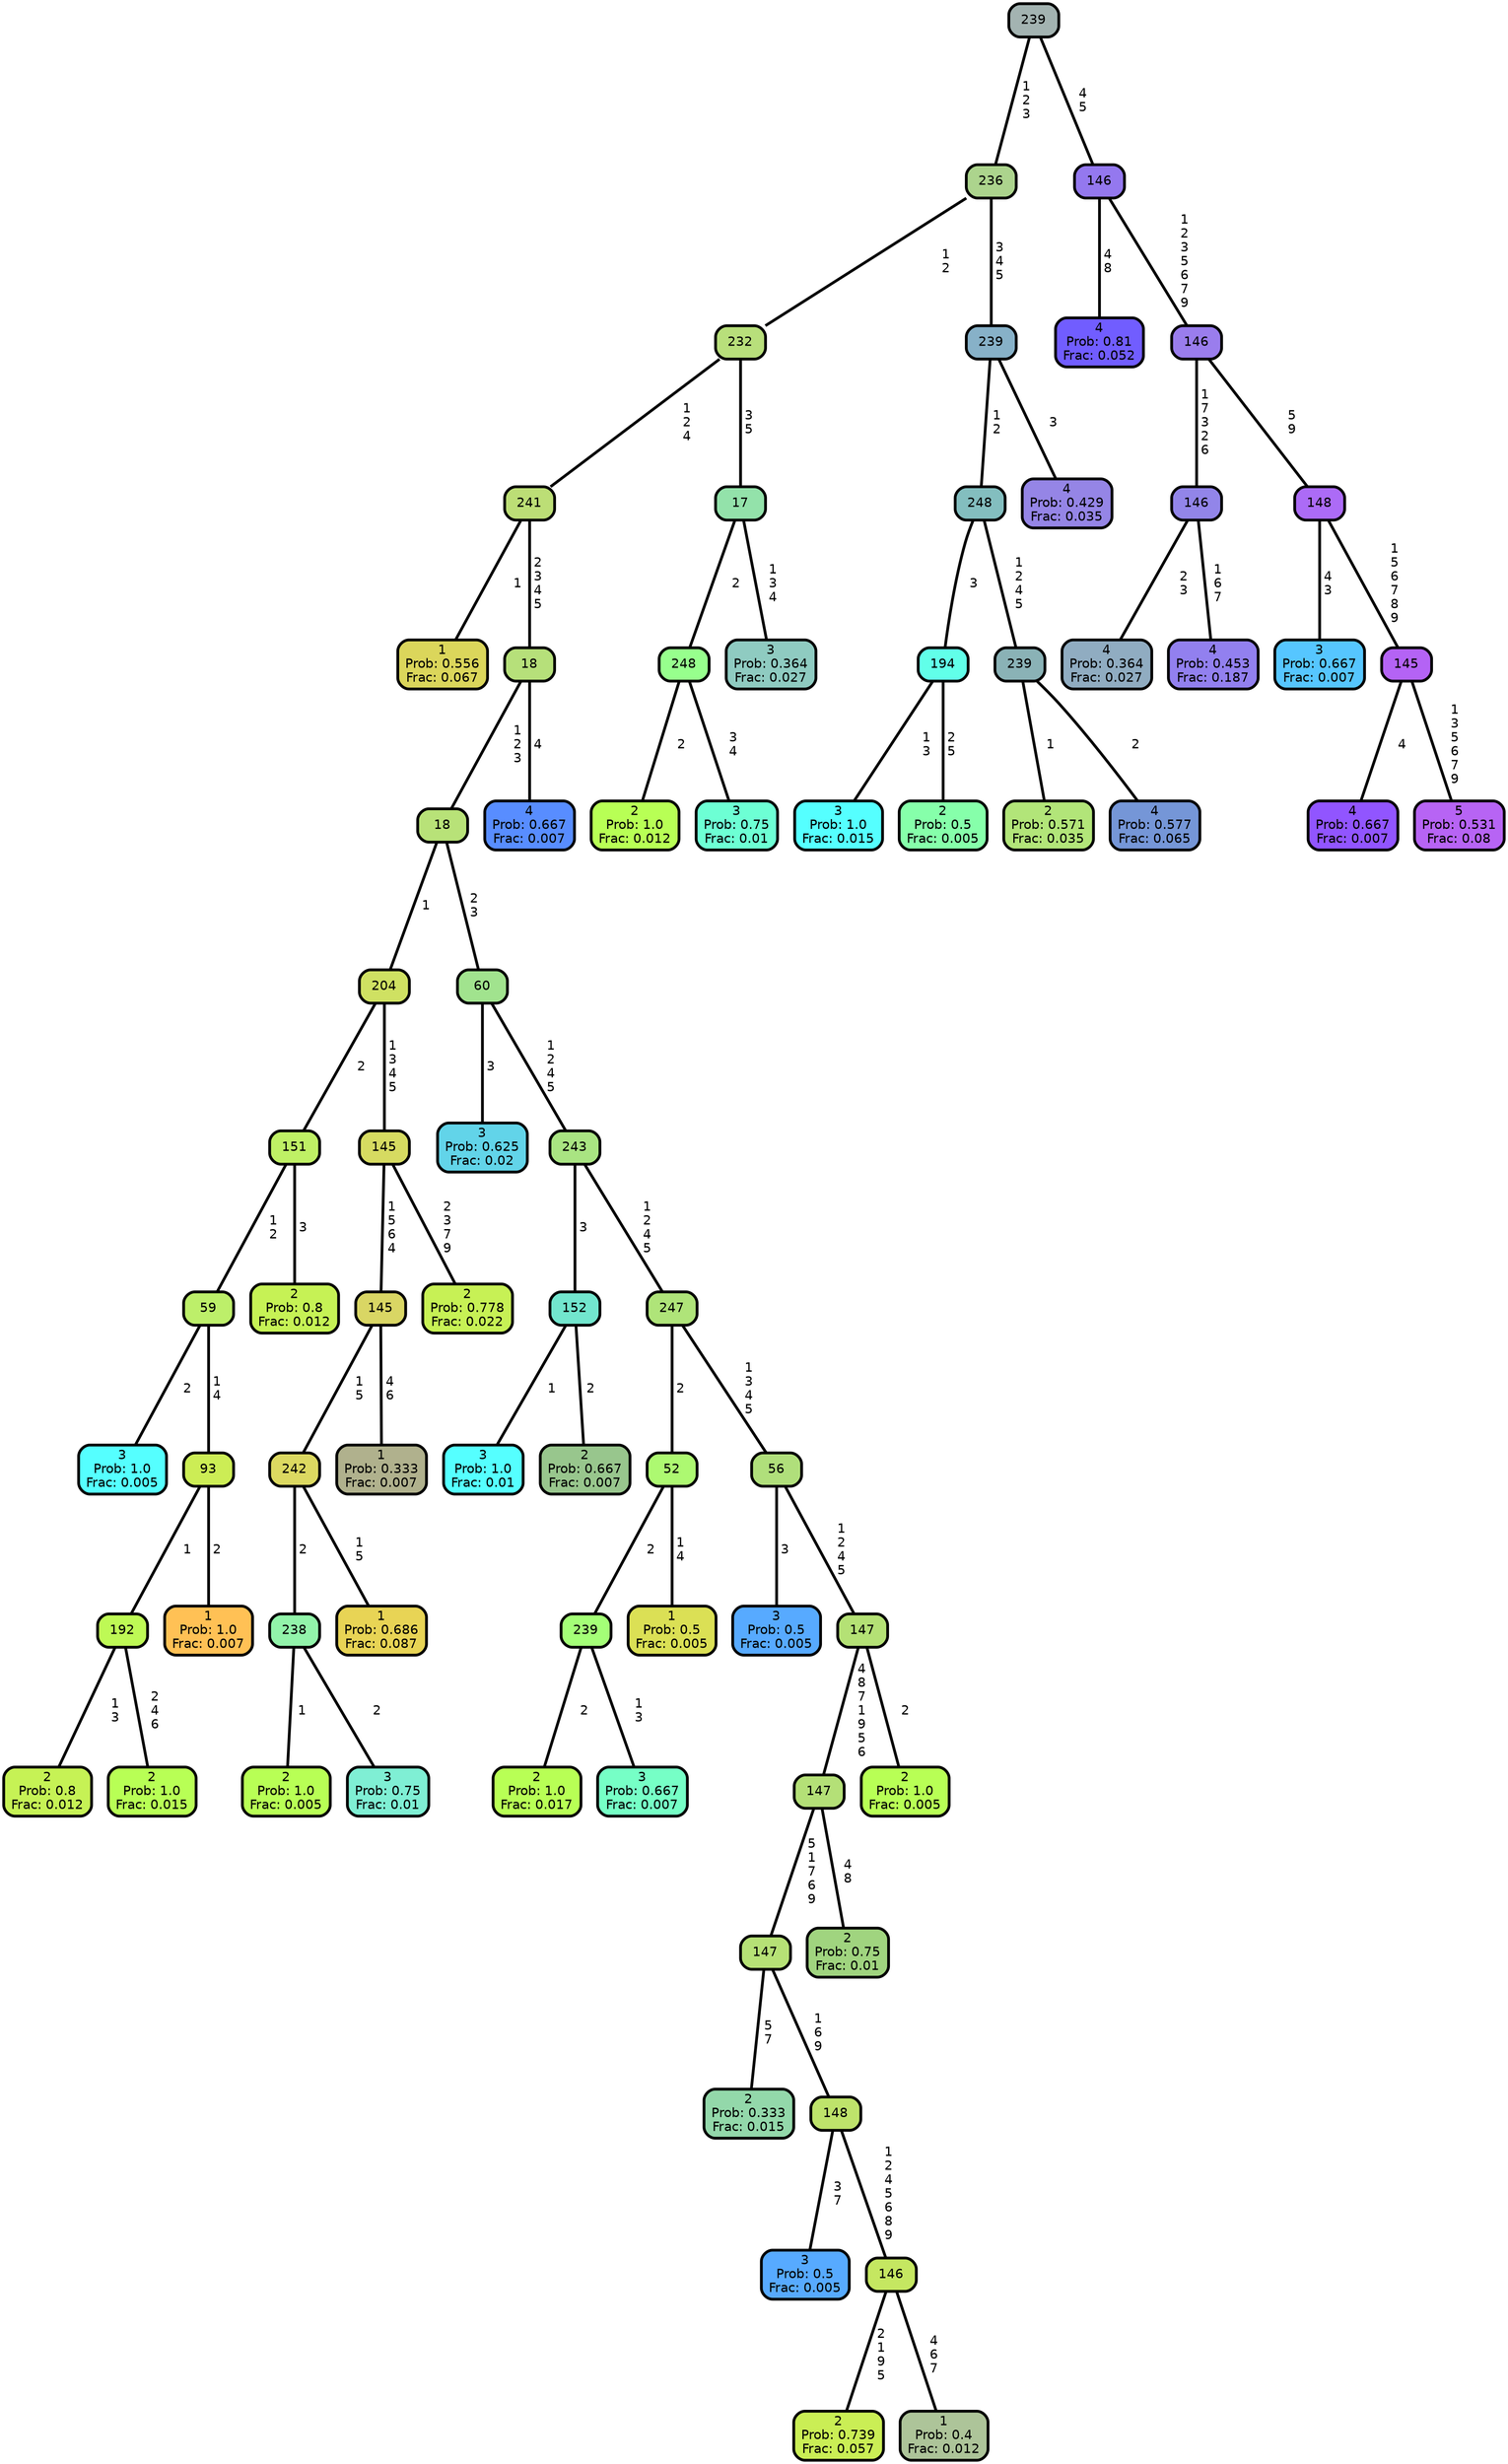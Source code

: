 graph Tree {
node [shape=box, style="filled, rounded",color="black",penwidth="3",fontcolor="black",                 fontname=helvetica] ;
graph [ranksep="0 equally", splines=straight,                 bgcolor=transparent, dpi=200] ;
edge [fontname=helvetica, color=black] ;
0 [label="1
Prob: 0.556
Frac: 0.067", fillcolor="#dbd65b"] ;
1 [label="241", fillcolor="#bcde76"] ;
2 [label="3
Prob: 1.0
Frac: 0.005", fillcolor="#55ffff"] ;
3 [label="59", fillcolor="#bdef6a"] ;
4 [label="2
Prob: 0.8
Frac: 0.012", fillcolor="#c6f255"] ;
5 [label="192", fillcolor="#bef955"] ;
6 [label="2
Prob: 1.0
Frac: 0.015", fillcolor="#b8ff55"] ;
7 [label="93", fillcolor="#cced55"] ;
8 [label="1
Prob: 1.0
Frac: 0.007", fillcolor="#ffc155"] ;
9 [label="151", fillcolor="#bff065"] ;
10 [label="2
Prob: 0.8
Frac: 0.012", fillcolor="#c6f255"] ;
11 [label="204", fillcolor="#cfe162"] ;
12 [label="2
Prob: 1.0
Frac: 0.005", fillcolor="#b8ff55"] ;
13 [label="238", fillcolor="#92f4aa"] ;
14 [label="3
Prob: 0.75
Frac: 0.01", fillcolor="#7fefd4"] ;
15 [label="242", fillcolor="#dcd961"] ;
16 [label="1
Prob: 0.686
Frac: 0.087", fillcolor="#e8d455"] ;
17 [label="145", fillcolor="#d9d664"] ;
18 [label="1
Prob: 0.333
Frac: 0.007", fillcolor="#b0b18d"] ;
19 [label="145", fillcolor="#d6db61"] ;
20 [label="2
Prob: 0.778
Frac: 0.022", fillcolor="#c7f155"] ;
21 [label="18", fillcolor="#b8e278"] ;
22 [label="3
Prob: 0.625
Frac: 0.02", fillcolor="#62d4e9"] ;
23 [label="60", fillcolor="#a1e38e"] ;
24 [label="3
Prob: 1.0
Frac: 0.01", fillcolor="#55ffff"] ;
25 [label="152", fillcolor="#72e6ce"] ;
26 [label="2
Prob: 0.667
Frac: 0.007", fillcolor="#98c68d"] ;
27 [label="243", fillcolor="#a9e482"] ;
28 [label="2
Prob: 1.0
Frac: 0.017", fillcolor="#b8ff55"] ;
29 [label="239", fillcolor="#a4ff77"] ;
30 [label="3
Prob: 0.667
Frac: 0.007", fillcolor="#76ffc6"] ;
31 [label="52", fillcolor="#adf971"] ;
32 [label="1
Prob: 0.5
Frac: 0.005", fillcolor="#dbe055"] ;
33 [label="247", fillcolor="#afe479"] ;
34 [label="3
Prob: 0.5
Frac: 0.005", fillcolor="#57aaff"] ;
35 [label="56", fillcolor="#b0df7b"] ;
36 [label="2
Prob: 0.333
Frac: 0.015", fillcolor="#93d8aa"] ;
37 [label="147", fillcolor="#b6e176"] ;
38 [label="3
Prob: 0.5
Frac: 0.005", fillcolor="#57aaff"] ;
39 [label="148", fillcolor="#bee36b"] ;
40 [label="2
Prob: 0.739
Frac: 0.057", fillcolor="#caee55"] ;
41 [label="146", fillcolor="#c5e761"] ;
42 [label="1
Prob: 0.4
Frac: 0.012", fillcolor="#adc499"] ;
43 [label="147", fillcolor="#b4e077"] ;
44 [label="2
Prob: 0.75
Frac: 0.01", fillcolor="#a0d47f"] ;
45 [label="147", fillcolor="#b4e175"] ;
46 [label="2
Prob: 1.0
Frac: 0.005", fillcolor="#b8ff55"] ;
47 [label="18", fillcolor="#b6e07a"] ;
48 [label="4
Prob: 0.667
Frac: 0.007", fillcolor="#588dff"] ;
49 [label="232", fillcolor="#b8df7b"] ;
50 [label="2
Prob: 1.0
Frac: 0.012", fillcolor="#b8ff55"] ;
51 [label="248", fillcolor="#97ff8d"] ;
52 [label="3
Prob: 0.75
Frac: 0.01", fillcolor="#6dffd4"] ;
53 [label="17", fillcolor="#93e2aa"] ;
54 [label="3
Prob: 0.364
Frac: 0.027", fillcolor="#8fcbc1"] ;
55 [label="236", fillcolor="#acd48d"] ;
56 [label="3
Prob: 1.0
Frac: 0.015", fillcolor="#55ffff"] ;
57 [label="194", fillcolor="#61ffe9"] ;
58 [label="2
Prob: 0.5
Frac: 0.005", fillcolor="#86ffaa"] ;
59 [label="248", fillcolor="#83bebf"] ;
60 [label="2
Prob: 0.571
Frac: 0.035", fillcolor="#b2e579"] ;
61 [label="239", fillcolor="#8ab2b6"] ;
62 [label="4
Prob: 0.577
Frac: 0.065", fillcolor="#7596d7"] ;
63 [label="239", fillcolor="#87b1c8"] ;
64 [label="4
Prob: 0.429
Frac: 0.035", fillcolor="#9585e6"] ;
65 [label="239", fillcolor="#a3b3b1"] ;
66 [label="4
Prob: 0.81
Frac: 0.052", fillcolor="#715dff"] ;
67 [label="146", fillcolor="#9478ef"] ;
68 [label="4
Prob: 0.364
Frac: 0.027", fillcolor="#90acc1"] ;
69 [label="146", fillcolor="#9285e9"] ;
70 [label="4
Prob: 0.453
Frac: 0.187", fillcolor="#9280ef"] ;
71 [label="146", fillcolor="#9a7ded"] ;
72 [label="3
Prob: 0.667
Frac: 0.007", fillcolor="#56c6ff"] ;
73 [label="148", fillcolor="#ac6bf6"] ;
74 [label="4
Prob: 0.667
Frac: 0.007", fillcolor="#9155ff"] ;
75 [label="145", fillcolor="#b463f5"] ;
76 [label="5
Prob: 0.531
Frac: 0.08", fillcolor="#b764f4"] ;
1 -- 0 [label=" 1",penwidth=3] ;
1 -- 47 [label=" 2\n 3\n 4\n 5",penwidth=3] ;
3 -- 2 [label=" 2",penwidth=3] ;
3 -- 7 [label=" 1\n 4",penwidth=3] ;
5 -- 4 [label=" 1\n 3",penwidth=3] ;
5 -- 6 [label=" 2\n 4\n 6",penwidth=3] ;
7 -- 5 [label=" 1",penwidth=3] ;
7 -- 8 [label=" 2",penwidth=3] ;
9 -- 3 [label=" 1\n 2",penwidth=3] ;
9 -- 10 [label=" 3",penwidth=3] ;
11 -- 9 [label=" 2",penwidth=3] ;
11 -- 19 [label=" 1\n 3\n 4\n 5",penwidth=3] ;
13 -- 12 [label=" 1",penwidth=3] ;
13 -- 14 [label=" 2",penwidth=3] ;
15 -- 13 [label=" 2",penwidth=3] ;
15 -- 16 [label=" 1\n 5",penwidth=3] ;
17 -- 15 [label=" 1\n 5",penwidth=3] ;
17 -- 18 [label=" 4\n 6",penwidth=3] ;
19 -- 17 [label=" 1\n 5\n 6\n 4",penwidth=3] ;
19 -- 20 [label=" 2\n 3\n 7\n 9",penwidth=3] ;
21 -- 11 [label=" 1",penwidth=3] ;
21 -- 23 [label=" 2\n 3",penwidth=3] ;
23 -- 22 [label=" 3",penwidth=3] ;
23 -- 27 [label=" 1\n 2\n 4\n 5",penwidth=3] ;
25 -- 24 [label=" 1",penwidth=3] ;
25 -- 26 [label=" 2",penwidth=3] ;
27 -- 25 [label=" 3",penwidth=3] ;
27 -- 33 [label=" 1\n 2\n 4\n 5",penwidth=3] ;
29 -- 28 [label=" 2",penwidth=3] ;
29 -- 30 [label=" 1\n 3",penwidth=3] ;
31 -- 29 [label=" 2",penwidth=3] ;
31 -- 32 [label=" 1\n 4",penwidth=3] ;
33 -- 31 [label=" 2",penwidth=3] ;
33 -- 35 [label=" 1\n 3\n 4\n 5",penwidth=3] ;
35 -- 34 [label=" 3",penwidth=3] ;
35 -- 45 [label=" 1\n 2\n 4\n 5",penwidth=3] ;
37 -- 36 [label=" 5\n 7",penwidth=3] ;
37 -- 39 [label=" 1\n 6\n 9",penwidth=3] ;
39 -- 38 [label=" 3\n 7",penwidth=3] ;
39 -- 41 [label=" 1\n 2\n 4\n 5\n 6\n 8\n 9",penwidth=3] ;
41 -- 40 [label=" 2\n 1\n 9\n 5",penwidth=3] ;
41 -- 42 [label=" 4\n 6\n 7",penwidth=3] ;
43 -- 37 [label=" 5\n 1\n 7\n 6\n 9",penwidth=3] ;
43 -- 44 [label=" 4\n 8",penwidth=3] ;
45 -- 43 [label=" 4\n 8\n 7\n 1\n 9\n 5\n 6",penwidth=3] ;
45 -- 46 [label=" 2",penwidth=3] ;
47 -- 21 [label=" 1\n 2\n 3",penwidth=3] ;
47 -- 48 [label=" 4",penwidth=3] ;
49 -- 1 [label=" 1\n 2\n 4",penwidth=3] ;
49 -- 53 [label=" 3\n 5",penwidth=3] ;
51 -- 50 [label=" 2",penwidth=3] ;
51 -- 52 [label=" 3\n 4",penwidth=3] ;
53 -- 51 [label=" 2",penwidth=3] ;
53 -- 54 [label=" 1\n 3\n 4",penwidth=3] ;
55 -- 49 [label=" 1\n 2",penwidth=3] ;
55 -- 63 [label=" 3\n 4\n 5",penwidth=3] ;
57 -- 56 [label=" 1\n 3",penwidth=3] ;
57 -- 58 [label=" 2\n 5",penwidth=3] ;
59 -- 57 [label=" 3",penwidth=3] ;
59 -- 61 [label=" 1\n 2\n 4\n 5",penwidth=3] ;
61 -- 60 [label=" 1",penwidth=3] ;
61 -- 62 [label=" 2",penwidth=3] ;
63 -- 59 [label=" 1\n 2",penwidth=3] ;
63 -- 64 [label=" 3",penwidth=3] ;
65 -- 55 [label=" 1\n 2\n 3",penwidth=3] ;
65 -- 67 [label=" 4\n 5",penwidth=3] ;
67 -- 66 [label=" 4\n 8",penwidth=3] ;
67 -- 71 [label=" 1\n 2\n 3\n 5\n 6\n 7\n 9",penwidth=3] ;
69 -- 68 [label=" 2\n 3",penwidth=3] ;
69 -- 70 [label=" 1\n 6\n 7",penwidth=3] ;
71 -- 69 [label=" 1\n 7\n 3\n 2\n 6",penwidth=3] ;
71 -- 73 [label=" 5\n 9",penwidth=3] ;
73 -- 72 [label=" 4\n 3",penwidth=3] ;
73 -- 75 [label=" 1\n 5\n 6\n 7\n 8\n 9",penwidth=3] ;
75 -- 74 [label=" 4",penwidth=3] ;
75 -- 76 [label=" 1\n 3\n 5\n 6\n 7\n 9",penwidth=3] ;
{rank = same;}}